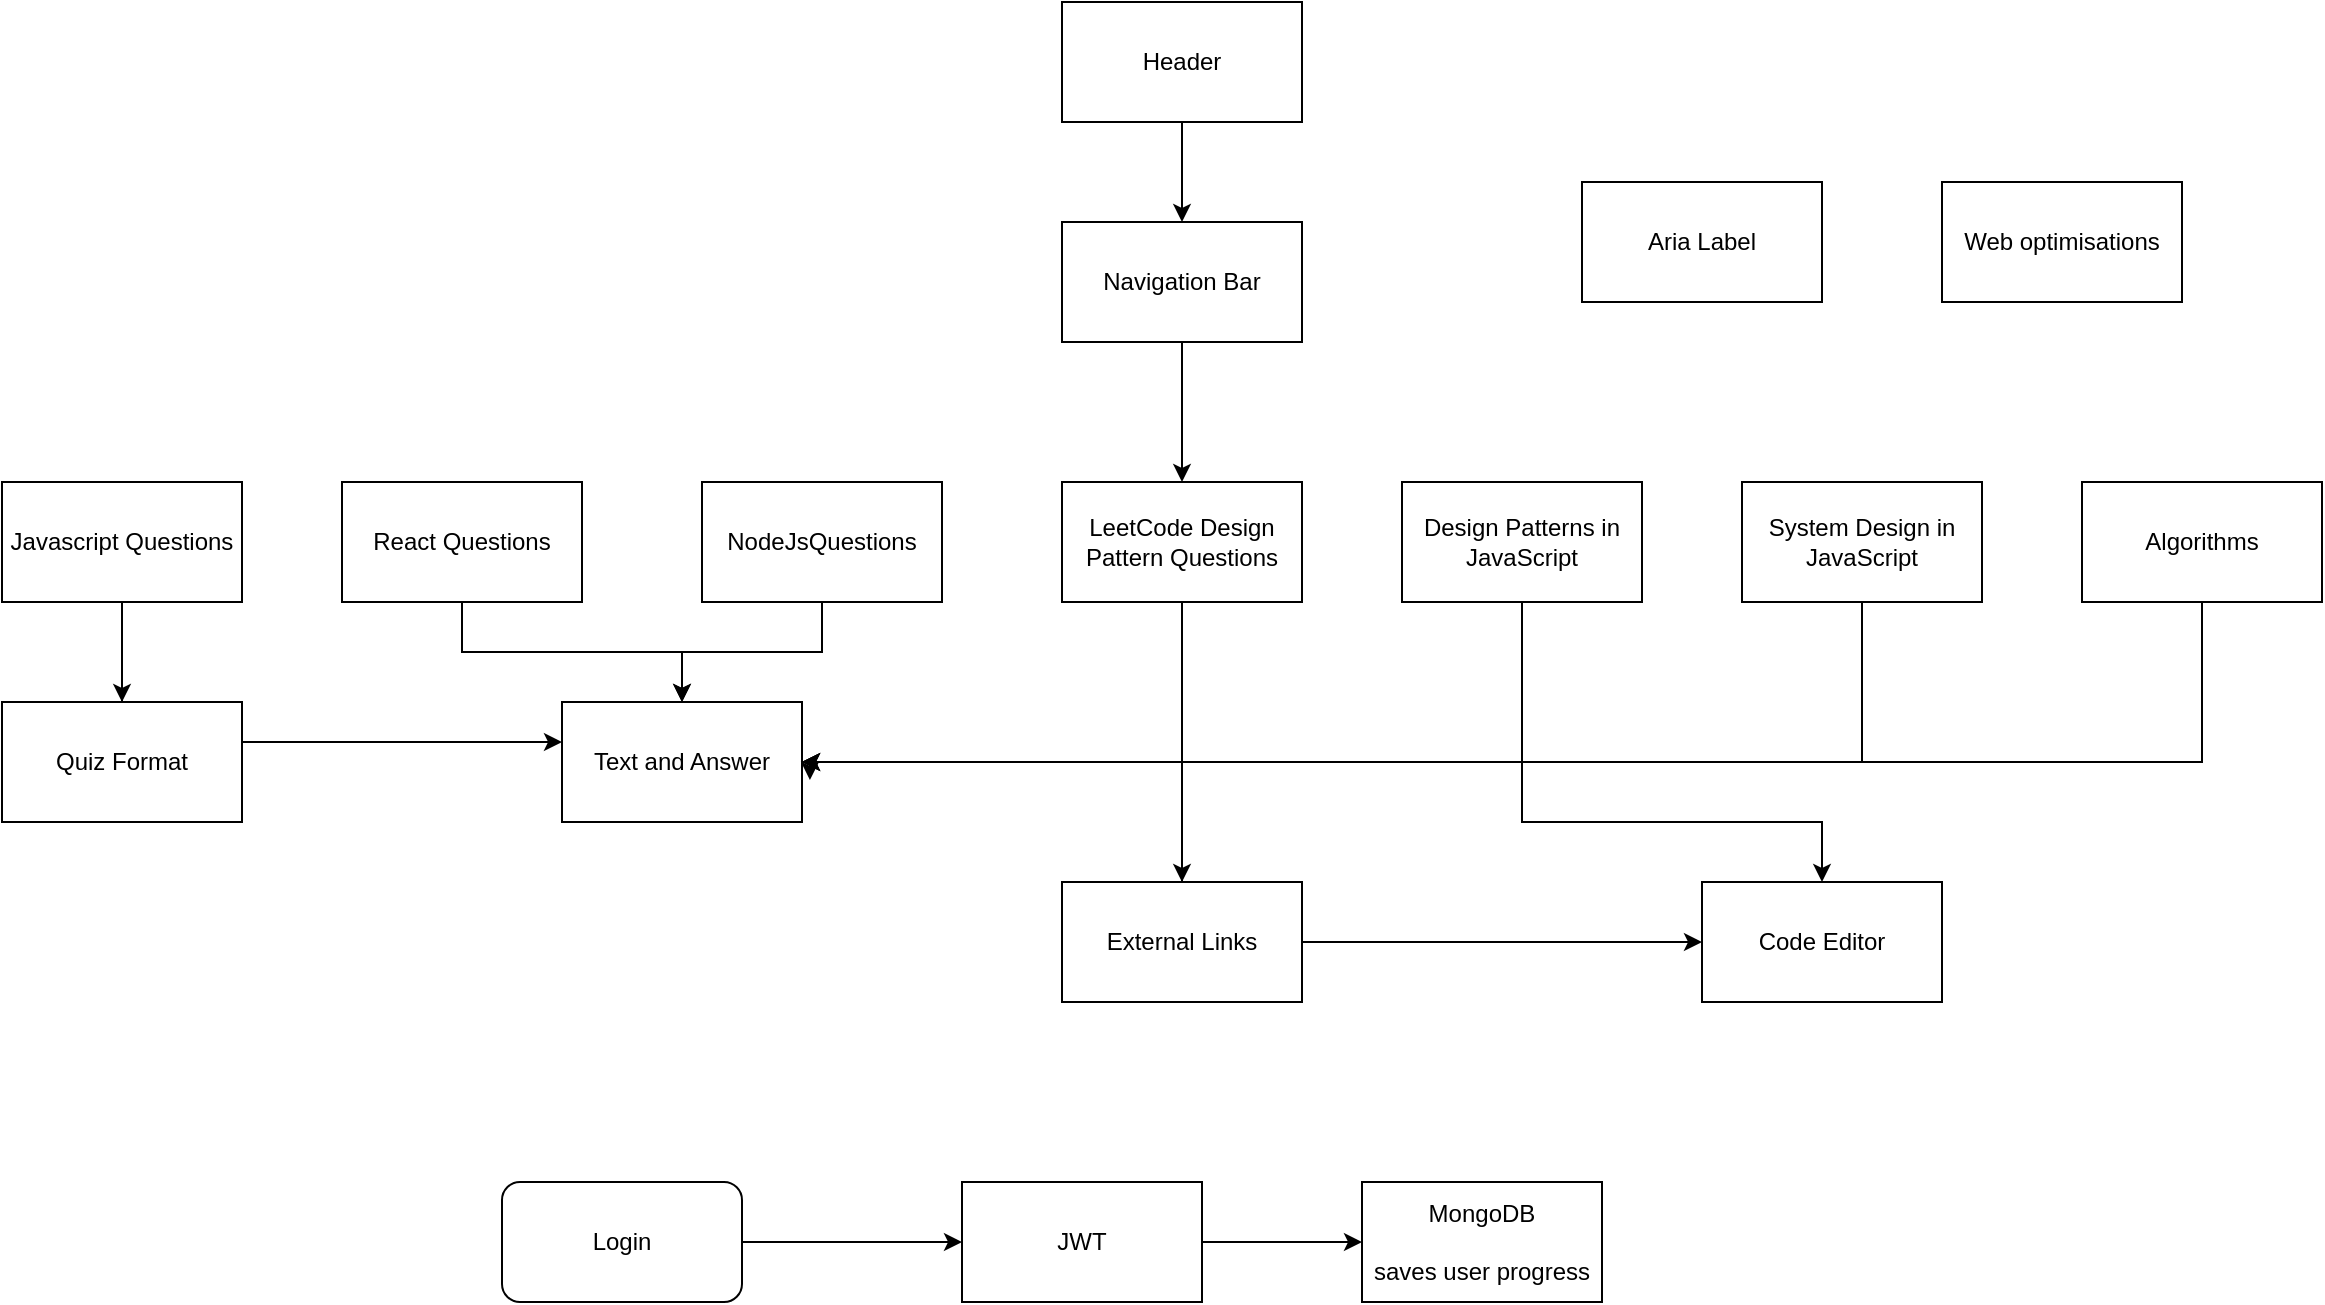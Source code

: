 <mxfile version="28.0.7">
  <diagram name="Page-1" id="Xygzs8r_Dloa5n8ILFOZ">
    <mxGraphModel dx="898" dy="586" grid="1" gridSize="10" guides="1" tooltips="1" connect="1" arrows="1" fold="1" page="1" pageScale="1" pageWidth="827" pageHeight="1169" math="0" shadow="0">
      <root>
        <mxCell id="0" />
        <mxCell id="1" parent="0" />
        <mxCell id="HQSJGmuTvslIr29T-hf5-23" style="edgeStyle=orthogonalEdgeStyle;rounded=0;orthogonalLoop=1;jettySize=auto;html=1;" edge="1" parent="1" source="HQSJGmuTvslIr29T-hf5-1" target="HQSJGmuTvslIr29T-hf5-2">
          <mxGeometry relative="1" as="geometry" />
        </mxCell>
        <mxCell id="HQSJGmuTvslIr29T-hf5-1" value="Header" style="rounded=0;whiteSpace=wrap;html=1;" vertex="1" parent="1">
          <mxGeometry x="600" y="30" width="120" height="60" as="geometry" />
        </mxCell>
        <mxCell id="HQSJGmuTvslIr29T-hf5-24" style="edgeStyle=orthogonalEdgeStyle;rounded=0;orthogonalLoop=1;jettySize=auto;html=1;" edge="1" parent="1" source="HQSJGmuTvslIr29T-hf5-2" target="HQSJGmuTvslIr29T-hf5-6">
          <mxGeometry relative="1" as="geometry" />
        </mxCell>
        <mxCell id="HQSJGmuTvslIr29T-hf5-2" value="Navigation Bar" style="rounded=0;whiteSpace=wrap;html=1;" vertex="1" parent="1">
          <mxGeometry x="600" y="140" width="120" height="60" as="geometry" />
        </mxCell>
        <mxCell id="HQSJGmuTvslIr29T-hf5-11" style="edgeStyle=orthogonalEdgeStyle;rounded=0;orthogonalLoop=1;jettySize=auto;html=1;entryX=0.5;entryY=0;entryDx=0;entryDy=0;" edge="1" parent="1" source="HQSJGmuTvslIr29T-hf5-3" target="HQSJGmuTvslIr29T-hf5-10">
          <mxGeometry relative="1" as="geometry" />
        </mxCell>
        <mxCell id="HQSJGmuTvslIr29T-hf5-13" style="edgeStyle=orthogonalEdgeStyle;rounded=0;orthogonalLoop=1;jettySize=auto;html=1;" edge="1" parent="1" source="HQSJGmuTvslIr29T-hf5-3" target="HQSJGmuTvslIr29T-hf5-12">
          <mxGeometry relative="1" as="geometry">
            <Array as="points">
              <mxPoint x="130" y="400" />
            </Array>
          </mxGeometry>
        </mxCell>
        <mxCell id="HQSJGmuTvslIr29T-hf5-3" value="Javascript Questions" style="rounded=0;whiteSpace=wrap;html=1;" vertex="1" parent="1">
          <mxGeometry x="70" y="270" width="120" height="60" as="geometry" />
        </mxCell>
        <mxCell id="HQSJGmuTvslIr29T-hf5-14" style="edgeStyle=orthogonalEdgeStyle;rounded=0;orthogonalLoop=1;jettySize=auto;html=1;" edge="1" parent="1" source="HQSJGmuTvslIr29T-hf5-4" target="HQSJGmuTvslIr29T-hf5-12">
          <mxGeometry relative="1" as="geometry" />
        </mxCell>
        <mxCell id="HQSJGmuTvslIr29T-hf5-4" value="React Questions" style="rounded=0;whiteSpace=wrap;html=1;" vertex="1" parent="1">
          <mxGeometry x="240" y="270" width="120" height="60" as="geometry" />
        </mxCell>
        <mxCell id="HQSJGmuTvslIr29T-hf5-15" style="edgeStyle=orthogonalEdgeStyle;rounded=0;orthogonalLoop=1;jettySize=auto;html=1;entryX=0.5;entryY=0;entryDx=0;entryDy=0;" edge="1" parent="1" source="HQSJGmuTvslIr29T-hf5-5" target="HQSJGmuTvslIr29T-hf5-12">
          <mxGeometry relative="1" as="geometry" />
        </mxCell>
        <mxCell id="HQSJGmuTvslIr29T-hf5-5" value="NodeJsQuestions" style="rounded=0;whiteSpace=wrap;html=1;" vertex="1" parent="1">
          <mxGeometry x="420" y="270" width="120" height="60" as="geometry" />
        </mxCell>
        <mxCell id="HQSJGmuTvslIr29T-hf5-16" style="edgeStyle=orthogonalEdgeStyle;rounded=0;orthogonalLoop=1;jettySize=auto;html=1;entryX=1;entryY=0.5;entryDx=0;entryDy=0;" edge="1" parent="1" source="HQSJGmuTvslIr29T-hf5-6" target="HQSJGmuTvslIr29T-hf5-12">
          <mxGeometry relative="1" as="geometry">
            <Array as="points">
              <mxPoint x="660" y="410" />
            </Array>
          </mxGeometry>
        </mxCell>
        <mxCell id="HQSJGmuTvslIr29T-hf5-22" style="edgeStyle=orthogonalEdgeStyle;rounded=0;orthogonalLoop=1;jettySize=auto;html=1;" edge="1" parent="1" source="HQSJGmuTvslIr29T-hf5-6" target="HQSJGmuTvslIr29T-hf5-21">
          <mxGeometry relative="1" as="geometry" />
        </mxCell>
        <mxCell id="HQSJGmuTvslIr29T-hf5-25" style="edgeStyle=orthogonalEdgeStyle;rounded=0;orthogonalLoop=1;jettySize=auto;html=1;" edge="1" parent="1" source="HQSJGmuTvslIr29T-hf5-6" target="HQSJGmuTvslIr29T-hf5-20">
          <mxGeometry relative="1" as="geometry">
            <Array as="points">
              <mxPoint x="660" y="500" />
            </Array>
          </mxGeometry>
        </mxCell>
        <mxCell id="HQSJGmuTvslIr29T-hf5-6" value="LeetCode Design Pattern Questions" style="rounded=0;whiteSpace=wrap;html=1;" vertex="1" parent="1">
          <mxGeometry x="600" y="270" width="120" height="60" as="geometry" />
        </mxCell>
        <mxCell id="HQSJGmuTvslIr29T-hf5-17" style="edgeStyle=orthogonalEdgeStyle;rounded=0;orthogonalLoop=1;jettySize=auto;html=1;entryX=1;entryY=0.5;entryDx=0;entryDy=0;" edge="1" parent="1" source="HQSJGmuTvslIr29T-hf5-7" target="HQSJGmuTvslIr29T-hf5-12">
          <mxGeometry relative="1" as="geometry">
            <Array as="points">
              <mxPoint x="830" y="410" />
            </Array>
          </mxGeometry>
        </mxCell>
        <mxCell id="HQSJGmuTvslIr29T-hf5-26" style="edgeStyle=orthogonalEdgeStyle;rounded=0;orthogonalLoop=1;jettySize=auto;html=1;" edge="1" parent="1" source="HQSJGmuTvslIr29T-hf5-7" target="HQSJGmuTvslIr29T-hf5-20">
          <mxGeometry relative="1" as="geometry">
            <Array as="points">
              <mxPoint x="830" y="440" />
              <mxPoint x="980" y="440" />
            </Array>
          </mxGeometry>
        </mxCell>
        <mxCell id="HQSJGmuTvslIr29T-hf5-7" value="Design Patterns in JavaScript" style="rounded=0;whiteSpace=wrap;html=1;" vertex="1" parent="1">
          <mxGeometry x="770" y="270" width="120" height="60" as="geometry" />
        </mxCell>
        <mxCell id="HQSJGmuTvslIr29T-hf5-8" value="System Design in JavaScript" style="rounded=0;whiteSpace=wrap;html=1;" vertex="1" parent="1">
          <mxGeometry x="940" y="270" width="120" height="60" as="geometry" />
        </mxCell>
        <mxCell id="HQSJGmuTvslIr29T-hf5-19" style="edgeStyle=orthogonalEdgeStyle;rounded=0;orthogonalLoop=1;jettySize=auto;html=1;entryX=1;entryY=0.5;entryDx=0;entryDy=0;" edge="1" parent="1" source="HQSJGmuTvslIr29T-hf5-9" target="HQSJGmuTvslIr29T-hf5-12">
          <mxGeometry relative="1" as="geometry">
            <Array as="points">
              <mxPoint x="1170" y="410" />
            </Array>
          </mxGeometry>
        </mxCell>
        <mxCell id="HQSJGmuTvslIr29T-hf5-9" value="Algorithms" style="rounded=0;whiteSpace=wrap;html=1;" vertex="1" parent="1">
          <mxGeometry x="1110" y="270" width="120" height="60" as="geometry" />
        </mxCell>
        <mxCell id="HQSJGmuTvslIr29T-hf5-10" value="Quiz Format" style="rounded=0;whiteSpace=wrap;html=1;" vertex="1" parent="1">
          <mxGeometry x="70" y="380" width="120" height="60" as="geometry" />
        </mxCell>
        <mxCell id="HQSJGmuTvslIr29T-hf5-12" value="Text and Answer" style="rounded=0;whiteSpace=wrap;html=1;" vertex="1" parent="1">
          <mxGeometry x="350" y="380" width="120" height="60" as="geometry" />
        </mxCell>
        <mxCell id="HQSJGmuTvslIr29T-hf5-18" style="edgeStyle=orthogonalEdgeStyle;rounded=0;orthogonalLoop=1;jettySize=auto;html=1;entryX=1.033;entryY=0.65;entryDx=0;entryDy=0;entryPerimeter=0;" edge="1" parent="1" source="HQSJGmuTvslIr29T-hf5-8" target="HQSJGmuTvslIr29T-hf5-12">
          <mxGeometry relative="1" as="geometry">
            <Array as="points">
              <mxPoint x="1000" y="410" />
              <mxPoint x="474" y="410" />
            </Array>
          </mxGeometry>
        </mxCell>
        <mxCell id="HQSJGmuTvslIr29T-hf5-20" value="Code Editor" style="rounded=0;whiteSpace=wrap;html=1;" vertex="1" parent="1">
          <mxGeometry x="920" y="470" width="120" height="60" as="geometry" />
        </mxCell>
        <mxCell id="HQSJGmuTvslIr29T-hf5-21" value="External Links" style="rounded=0;whiteSpace=wrap;html=1;" vertex="1" parent="1">
          <mxGeometry x="600" y="470" width="120" height="60" as="geometry" />
        </mxCell>
        <mxCell id="HQSJGmuTvslIr29T-hf5-30" style="edgeStyle=orthogonalEdgeStyle;rounded=0;orthogonalLoop=1;jettySize=auto;html=1;" edge="1" parent="1" source="HQSJGmuTvslIr29T-hf5-27" target="HQSJGmuTvslIr29T-hf5-28">
          <mxGeometry relative="1" as="geometry" />
        </mxCell>
        <mxCell id="HQSJGmuTvslIr29T-hf5-27" value="Login" style="rounded=1;whiteSpace=wrap;html=1;" vertex="1" parent="1">
          <mxGeometry x="320" y="620" width="120" height="60" as="geometry" />
        </mxCell>
        <mxCell id="HQSJGmuTvslIr29T-hf5-31" style="edgeStyle=orthogonalEdgeStyle;rounded=0;orthogonalLoop=1;jettySize=auto;html=1;" edge="1" parent="1" source="HQSJGmuTvslIr29T-hf5-28" target="HQSJGmuTvslIr29T-hf5-29">
          <mxGeometry relative="1" as="geometry" />
        </mxCell>
        <mxCell id="HQSJGmuTvslIr29T-hf5-28" value="JWT" style="rounded=0;whiteSpace=wrap;html=1;" vertex="1" parent="1">
          <mxGeometry x="550" y="620" width="120" height="60" as="geometry" />
        </mxCell>
        <mxCell id="HQSJGmuTvslIr29T-hf5-29" value="MongoDB&lt;div&gt;&lt;br&gt;&lt;/div&gt;&lt;div&gt;saves user progress&lt;/div&gt;" style="rounded=0;whiteSpace=wrap;html=1;" vertex="1" parent="1">
          <mxGeometry x="750" y="620" width="120" height="60" as="geometry" />
        </mxCell>
        <mxCell id="HQSJGmuTvslIr29T-hf5-32" value="Aria Label" style="rounded=0;whiteSpace=wrap;html=1;" vertex="1" parent="1">
          <mxGeometry x="860" y="120" width="120" height="60" as="geometry" />
        </mxCell>
        <mxCell id="HQSJGmuTvslIr29T-hf5-33" value="Web optimisations" style="rounded=0;whiteSpace=wrap;html=1;" vertex="1" parent="1">
          <mxGeometry x="1040" y="120" width="120" height="60" as="geometry" />
        </mxCell>
      </root>
    </mxGraphModel>
  </diagram>
</mxfile>

